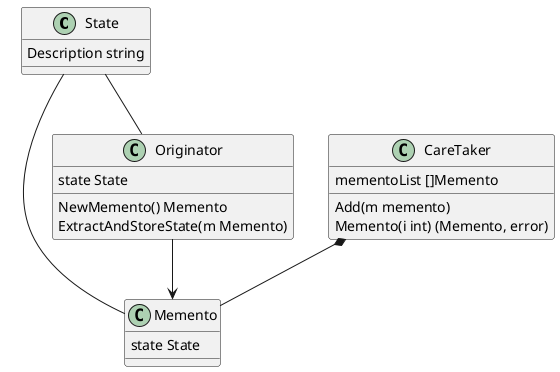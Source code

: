 @startuml
class State {
    Description string	
}

class Memento {
	state State
}

class CareTaker {
    mementoList []Memento
	Add(m memento)
	Memento(i int) (Memento, error)
}

class Originator {
	state State
	NewMemento() Memento
	ExtractAndStoreState(m Memento)
}

State -- Memento
State -- Originator
Originator --> Memento
CareTaker *-- Memento
@enduml